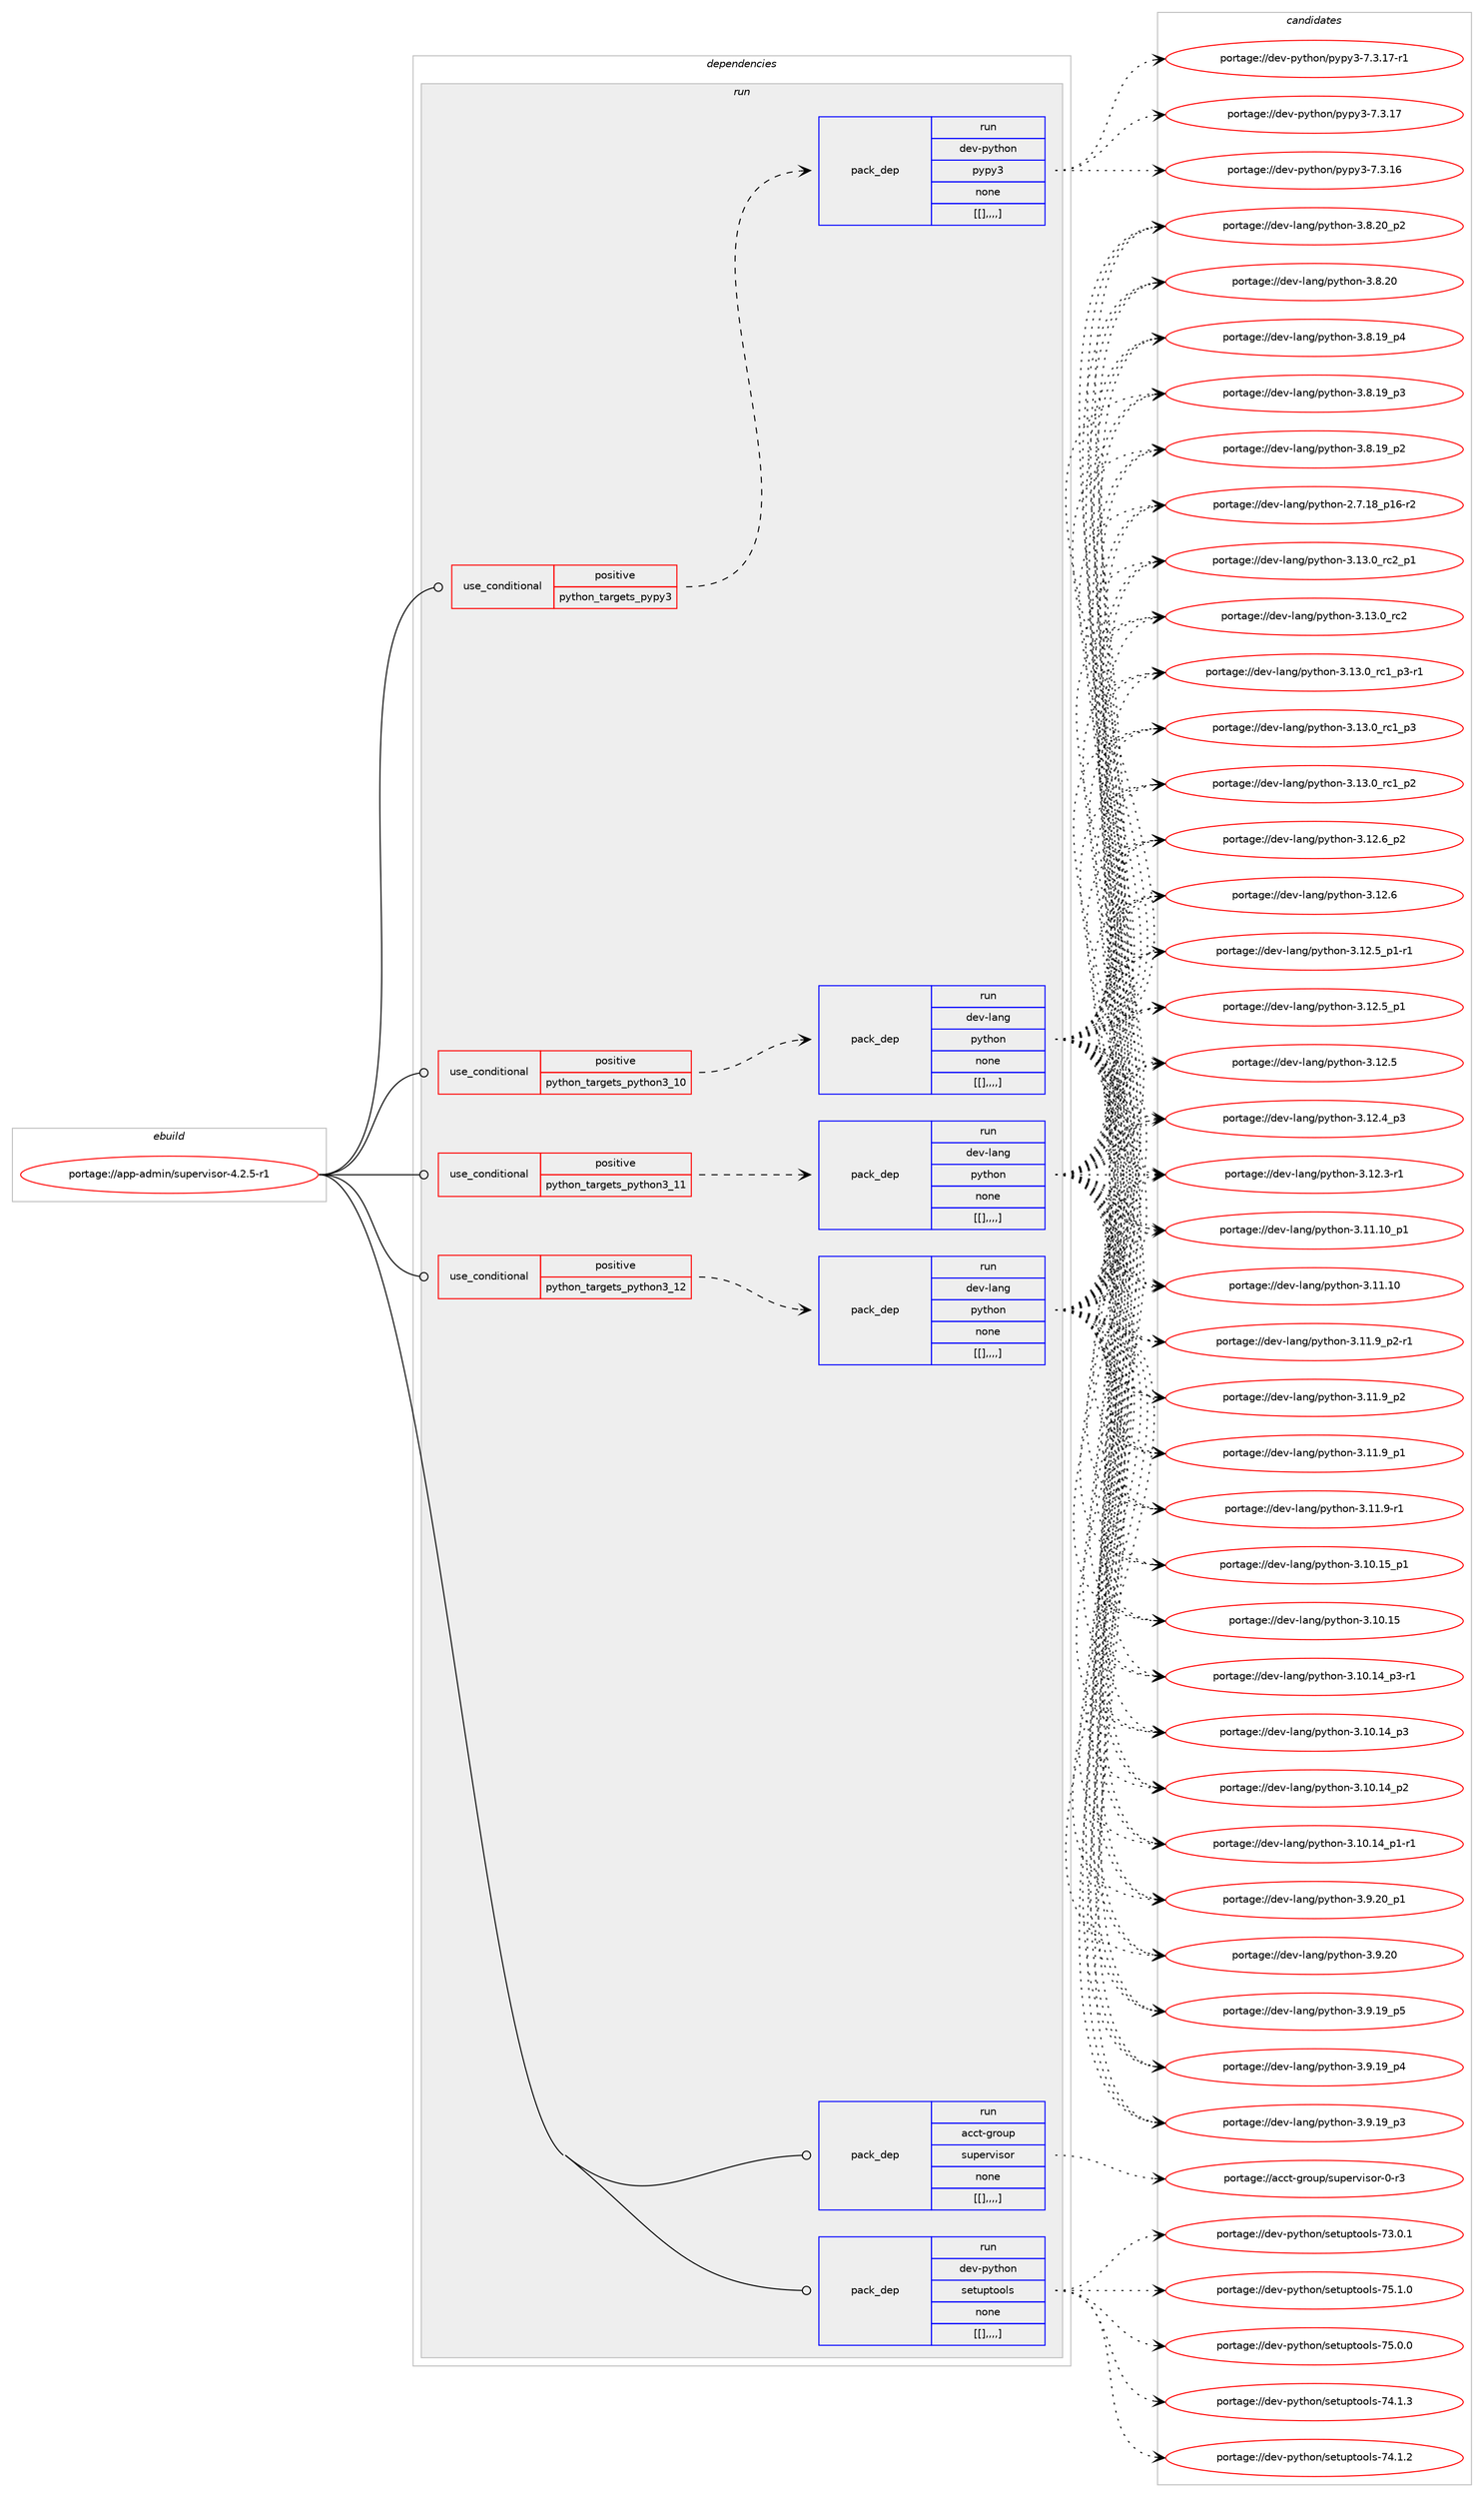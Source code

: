 digraph prolog {

# *************
# Graph options
# *************

newrank=true;
concentrate=true;
compound=true;
graph [rankdir=LR,fontname=Helvetica,fontsize=10,ranksep=1.5];#, ranksep=2.5, nodesep=0.2];
edge  [arrowhead=vee];
node  [fontname=Helvetica,fontsize=10];

# **********
# The ebuild
# **********

subgraph cluster_leftcol {
color=gray;
label=<<i>ebuild</i>>;
id [label="portage://app-admin/supervisor-4.2.5-r1", color=red, width=4, href="../app-admin/supervisor-4.2.5-r1.svg"];
}

# ****************
# The dependencies
# ****************

subgraph cluster_midcol {
color=gray;
label=<<i>dependencies</i>>;
subgraph cluster_compile {
fillcolor="#eeeeee";
style=filled;
label=<<i>compile</i>>;
}
subgraph cluster_compileandrun {
fillcolor="#eeeeee";
style=filled;
label=<<i>compile and run</i>>;
}
subgraph cluster_run {
fillcolor="#eeeeee";
style=filled;
label=<<i>run</i>>;
subgraph cond1498 {
dependency5641 [label=<<TABLE BORDER="0" CELLBORDER="1" CELLSPACING="0" CELLPADDING="4"><TR><TD ROWSPAN="3" CELLPADDING="10">use_conditional</TD></TR><TR><TD>positive</TD></TR><TR><TD>python_targets_pypy3</TD></TR></TABLE>>, shape=none, color=red];
subgraph pack4124 {
dependency5642 [label=<<TABLE BORDER="0" CELLBORDER="1" CELLSPACING="0" CELLPADDING="4" WIDTH="220"><TR><TD ROWSPAN="6" CELLPADDING="30">pack_dep</TD></TR><TR><TD WIDTH="110">run</TD></TR><TR><TD>dev-python</TD></TR><TR><TD>pypy3</TD></TR><TR><TD>none</TD></TR><TR><TD>[[],,,,]</TD></TR></TABLE>>, shape=none, color=blue];
}
dependency5641:e -> dependency5642:w [weight=20,style="dashed",arrowhead="vee"];
}
id:e -> dependency5641:w [weight=20,style="solid",arrowhead="odot"];
subgraph cond1499 {
dependency5643 [label=<<TABLE BORDER="0" CELLBORDER="1" CELLSPACING="0" CELLPADDING="4"><TR><TD ROWSPAN="3" CELLPADDING="10">use_conditional</TD></TR><TR><TD>positive</TD></TR><TR><TD>python_targets_python3_10</TD></TR></TABLE>>, shape=none, color=red];
subgraph pack4125 {
dependency5644 [label=<<TABLE BORDER="0" CELLBORDER="1" CELLSPACING="0" CELLPADDING="4" WIDTH="220"><TR><TD ROWSPAN="6" CELLPADDING="30">pack_dep</TD></TR><TR><TD WIDTH="110">run</TD></TR><TR><TD>dev-lang</TD></TR><TR><TD>python</TD></TR><TR><TD>none</TD></TR><TR><TD>[[],,,,]</TD></TR></TABLE>>, shape=none, color=blue];
}
dependency5643:e -> dependency5644:w [weight=20,style="dashed",arrowhead="vee"];
}
id:e -> dependency5643:w [weight=20,style="solid",arrowhead="odot"];
subgraph cond1500 {
dependency5645 [label=<<TABLE BORDER="0" CELLBORDER="1" CELLSPACING="0" CELLPADDING="4"><TR><TD ROWSPAN="3" CELLPADDING="10">use_conditional</TD></TR><TR><TD>positive</TD></TR><TR><TD>python_targets_python3_11</TD></TR></TABLE>>, shape=none, color=red];
subgraph pack4126 {
dependency5646 [label=<<TABLE BORDER="0" CELLBORDER="1" CELLSPACING="0" CELLPADDING="4" WIDTH="220"><TR><TD ROWSPAN="6" CELLPADDING="30">pack_dep</TD></TR><TR><TD WIDTH="110">run</TD></TR><TR><TD>dev-lang</TD></TR><TR><TD>python</TD></TR><TR><TD>none</TD></TR><TR><TD>[[],,,,]</TD></TR></TABLE>>, shape=none, color=blue];
}
dependency5645:e -> dependency5646:w [weight=20,style="dashed",arrowhead="vee"];
}
id:e -> dependency5645:w [weight=20,style="solid",arrowhead="odot"];
subgraph cond1501 {
dependency5647 [label=<<TABLE BORDER="0" CELLBORDER="1" CELLSPACING="0" CELLPADDING="4"><TR><TD ROWSPAN="3" CELLPADDING="10">use_conditional</TD></TR><TR><TD>positive</TD></TR><TR><TD>python_targets_python3_12</TD></TR></TABLE>>, shape=none, color=red];
subgraph pack4127 {
dependency5648 [label=<<TABLE BORDER="0" CELLBORDER="1" CELLSPACING="0" CELLPADDING="4" WIDTH="220"><TR><TD ROWSPAN="6" CELLPADDING="30">pack_dep</TD></TR><TR><TD WIDTH="110">run</TD></TR><TR><TD>dev-lang</TD></TR><TR><TD>python</TD></TR><TR><TD>none</TD></TR><TR><TD>[[],,,,]</TD></TR></TABLE>>, shape=none, color=blue];
}
dependency5647:e -> dependency5648:w [weight=20,style="dashed",arrowhead="vee"];
}
id:e -> dependency5647:w [weight=20,style="solid",arrowhead="odot"];
subgraph pack4128 {
dependency5649 [label=<<TABLE BORDER="0" CELLBORDER="1" CELLSPACING="0" CELLPADDING="4" WIDTH="220"><TR><TD ROWSPAN="6" CELLPADDING="30">pack_dep</TD></TR><TR><TD WIDTH="110">run</TD></TR><TR><TD>acct-group</TD></TR><TR><TD>supervisor</TD></TR><TR><TD>none</TD></TR><TR><TD>[[],,,,]</TD></TR></TABLE>>, shape=none, color=blue];
}
id:e -> dependency5649:w [weight=20,style="solid",arrowhead="odot"];
subgraph pack4129 {
dependency5650 [label=<<TABLE BORDER="0" CELLBORDER="1" CELLSPACING="0" CELLPADDING="4" WIDTH="220"><TR><TD ROWSPAN="6" CELLPADDING="30">pack_dep</TD></TR><TR><TD WIDTH="110">run</TD></TR><TR><TD>dev-python</TD></TR><TR><TD>setuptools</TD></TR><TR><TD>none</TD></TR><TR><TD>[[],,,,]</TD></TR></TABLE>>, shape=none, color=blue];
}
id:e -> dependency5650:w [weight=20,style="solid",arrowhead="odot"];
}
}

# **************
# The candidates
# **************

subgraph cluster_choices {
rank=same;
color=gray;
label=<<i>candidates</i>>;

subgraph choice4124 {
color=black;
nodesep=1;
choice100101118451121211161041111104711212111212151455546514649554511449 [label="portage://dev-python/pypy3-7.3.17-r1", color=red, width=4,href="../dev-python/pypy3-7.3.17-r1.svg"];
choice10010111845112121116104111110471121211121215145554651464955 [label="portage://dev-python/pypy3-7.3.17", color=red, width=4,href="../dev-python/pypy3-7.3.17.svg"];
choice10010111845112121116104111110471121211121215145554651464954 [label="portage://dev-python/pypy3-7.3.16", color=red, width=4,href="../dev-python/pypy3-7.3.16.svg"];
dependency5642:e -> choice100101118451121211161041111104711212111212151455546514649554511449:w [style=dotted,weight="100"];
dependency5642:e -> choice10010111845112121116104111110471121211121215145554651464955:w [style=dotted,weight="100"];
dependency5642:e -> choice10010111845112121116104111110471121211121215145554651464954:w [style=dotted,weight="100"];
}
subgraph choice4125 {
color=black;
nodesep=1;
choice100101118451089711010347112121116104111110455146495146489511499509511249 [label="portage://dev-lang/python-3.13.0_rc2_p1", color=red, width=4,href="../dev-lang/python-3.13.0_rc2_p1.svg"];
choice10010111845108971101034711212111610411111045514649514648951149950 [label="portage://dev-lang/python-3.13.0_rc2", color=red, width=4,href="../dev-lang/python-3.13.0_rc2.svg"];
choice1001011184510897110103471121211161041111104551464951464895114994995112514511449 [label="portage://dev-lang/python-3.13.0_rc1_p3-r1", color=red, width=4,href="../dev-lang/python-3.13.0_rc1_p3-r1.svg"];
choice100101118451089711010347112121116104111110455146495146489511499499511251 [label="portage://dev-lang/python-3.13.0_rc1_p3", color=red, width=4,href="../dev-lang/python-3.13.0_rc1_p3.svg"];
choice100101118451089711010347112121116104111110455146495146489511499499511250 [label="portage://dev-lang/python-3.13.0_rc1_p2", color=red, width=4,href="../dev-lang/python-3.13.0_rc1_p2.svg"];
choice100101118451089711010347112121116104111110455146495046549511250 [label="portage://dev-lang/python-3.12.6_p2", color=red, width=4,href="../dev-lang/python-3.12.6_p2.svg"];
choice10010111845108971101034711212111610411111045514649504654 [label="portage://dev-lang/python-3.12.6", color=red, width=4,href="../dev-lang/python-3.12.6.svg"];
choice1001011184510897110103471121211161041111104551464950465395112494511449 [label="portage://dev-lang/python-3.12.5_p1-r1", color=red, width=4,href="../dev-lang/python-3.12.5_p1-r1.svg"];
choice100101118451089711010347112121116104111110455146495046539511249 [label="portage://dev-lang/python-3.12.5_p1", color=red, width=4,href="../dev-lang/python-3.12.5_p1.svg"];
choice10010111845108971101034711212111610411111045514649504653 [label="portage://dev-lang/python-3.12.5", color=red, width=4,href="../dev-lang/python-3.12.5.svg"];
choice100101118451089711010347112121116104111110455146495046529511251 [label="portage://dev-lang/python-3.12.4_p3", color=red, width=4,href="../dev-lang/python-3.12.4_p3.svg"];
choice100101118451089711010347112121116104111110455146495046514511449 [label="portage://dev-lang/python-3.12.3-r1", color=red, width=4,href="../dev-lang/python-3.12.3-r1.svg"];
choice10010111845108971101034711212111610411111045514649494649489511249 [label="portage://dev-lang/python-3.11.10_p1", color=red, width=4,href="../dev-lang/python-3.11.10_p1.svg"];
choice1001011184510897110103471121211161041111104551464949464948 [label="portage://dev-lang/python-3.11.10", color=red, width=4,href="../dev-lang/python-3.11.10.svg"];
choice1001011184510897110103471121211161041111104551464949465795112504511449 [label="portage://dev-lang/python-3.11.9_p2-r1", color=red, width=4,href="../dev-lang/python-3.11.9_p2-r1.svg"];
choice100101118451089711010347112121116104111110455146494946579511250 [label="portage://dev-lang/python-3.11.9_p2", color=red, width=4,href="../dev-lang/python-3.11.9_p2.svg"];
choice100101118451089711010347112121116104111110455146494946579511249 [label="portage://dev-lang/python-3.11.9_p1", color=red, width=4,href="../dev-lang/python-3.11.9_p1.svg"];
choice100101118451089711010347112121116104111110455146494946574511449 [label="portage://dev-lang/python-3.11.9-r1", color=red, width=4,href="../dev-lang/python-3.11.9-r1.svg"];
choice10010111845108971101034711212111610411111045514649484649539511249 [label="portage://dev-lang/python-3.10.15_p1", color=red, width=4,href="../dev-lang/python-3.10.15_p1.svg"];
choice1001011184510897110103471121211161041111104551464948464953 [label="portage://dev-lang/python-3.10.15", color=red, width=4,href="../dev-lang/python-3.10.15.svg"];
choice100101118451089711010347112121116104111110455146494846495295112514511449 [label="portage://dev-lang/python-3.10.14_p3-r1", color=red, width=4,href="../dev-lang/python-3.10.14_p3-r1.svg"];
choice10010111845108971101034711212111610411111045514649484649529511251 [label="portage://dev-lang/python-3.10.14_p3", color=red, width=4,href="../dev-lang/python-3.10.14_p3.svg"];
choice10010111845108971101034711212111610411111045514649484649529511250 [label="portage://dev-lang/python-3.10.14_p2", color=red, width=4,href="../dev-lang/python-3.10.14_p2.svg"];
choice100101118451089711010347112121116104111110455146494846495295112494511449 [label="portage://dev-lang/python-3.10.14_p1-r1", color=red, width=4,href="../dev-lang/python-3.10.14_p1-r1.svg"];
choice100101118451089711010347112121116104111110455146574650489511249 [label="portage://dev-lang/python-3.9.20_p1", color=red, width=4,href="../dev-lang/python-3.9.20_p1.svg"];
choice10010111845108971101034711212111610411111045514657465048 [label="portage://dev-lang/python-3.9.20", color=red, width=4,href="../dev-lang/python-3.9.20.svg"];
choice100101118451089711010347112121116104111110455146574649579511253 [label="portage://dev-lang/python-3.9.19_p5", color=red, width=4,href="../dev-lang/python-3.9.19_p5.svg"];
choice100101118451089711010347112121116104111110455146574649579511252 [label="portage://dev-lang/python-3.9.19_p4", color=red, width=4,href="../dev-lang/python-3.9.19_p4.svg"];
choice100101118451089711010347112121116104111110455146574649579511251 [label="portage://dev-lang/python-3.9.19_p3", color=red, width=4,href="../dev-lang/python-3.9.19_p3.svg"];
choice100101118451089711010347112121116104111110455146564650489511250 [label="portage://dev-lang/python-3.8.20_p2", color=red, width=4,href="../dev-lang/python-3.8.20_p2.svg"];
choice10010111845108971101034711212111610411111045514656465048 [label="portage://dev-lang/python-3.8.20", color=red, width=4,href="../dev-lang/python-3.8.20.svg"];
choice100101118451089711010347112121116104111110455146564649579511252 [label="portage://dev-lang/python-3.8.19_p4", color=red, width=4,href="../dev-lang/python-3.8.19_p4.svg"];
choice100101118451089711010347112121116104111110455146564649579511251 [label="portage://dev-lang/python-3.8.19_p3", color=red, width=4,href="../dev-lang/python-3.8.19_p3.svg"];
choice100101118451089711010347112121116104111110455146564649579511250 [label="portage://dev-lang/python-3.8.19_p2", color=red, width=4,href="../dev-lang/python-3.8.19_p2.svg"];
choice100101118451089711010347112121116104111110455046554649569511249544511450 [label="portage://dev-lang/python-2.7.18_p16-r2", color=red, width=4,href="../dev-lang/python-2.7.18_p16-r2.svg"];
dependency5644:e -> choice100101118451089711010347112121116104111110455146495146489511499509511249:w [style=dotted,weight="100"];
dependency5644:e -> choice10010111845108971101034711212111610411111045514649514648951149950:w [style=dotted,weight="100"];
dependency5644:e -> choice1001011184510897110103471121211161041111104551464951464895114994995112514511449:w [style=dotted,weight="100"];
dependency5644:e -> choice100101118451089711010347112121116104111110455146495146489511499499511251:w [style=dotted,weight="100"];
dependency5644:e -> choice100101118451089711010347112121116104111110455146495146489511499499511250:w [style=dotted,weight="100"];
dependency5644:e -> choice100101118451089711010347112121116104111110455146495046549511250:w [style=dotted,weight="100"];
dependency5644:e -> choice10010111845108971101034711212111610411111045514649504654:w [style=dotted,weight="100"];
dependency5644:e -> choice1001011184510897110103471121211161041111104551464950465395112494511449:w [style=dotted,weight="100"];
dependency5644:e -> choice100101118451089711010347112121116104111110455146495046539511249:w [style=dotted,weight="100"];
dependency5644:e -> choice10010111845108971101034711212111610411111045514649504653:w [style=dotted,weight="100"];
dependency5644:e -> choice100101118451089711010347112121116104111110455146495046529511251:w [style=dotted,weight="100"];
dependency5644:e -> choice100101118451089711010347112121116104111110455146495046514511449:w [style=dotted,weight="100"];
dependency5644:e -> choice10010111845108971101034711212111610411111045514649494649489511249:w [style=dotted,weight="100"];
dependency5644:e -> choice1001011184510897110103471121211161041111104551464949464948:w [style=dotted,weight="100"];
dependency5644:e -> choice1001011184510897110103471121211161041111104551464949465795112504511449:w [style=dotted,weight="100"];
dependency5644:e -> choice100101118451089711010347112121116104111110455146494946579511250:w [style=dotted,weight="100"];
dependency5644:e -> choice100101118451089711010347112121116104111110455146494946579511249:w [style=dotted,weight="100"];
dependency5644:e -> choice100101118451089711010347112121116104111110455146494946574511449:w [style=dotted,weight="100"];
dependency5644:e -> choice10010111845108971101034711212111610411111045514649484649539511249:w [style=dotted,weight="100"];
dependency5644:e -> choice1001011184510897110103471121211161041111104551464948464953:w [style=dotted,weight="100"];
dependency5644:e -> choice100101118451089711010347112121116104111110455146494846495295112514511449:w [style=dotted,weight="100"];
dependency5644:e -> choice10010111845108971101034711212111610411111045514649484649529511251:w [style=dotted,weight="100"];
dependency5644:e -> choice10010111845108971101034711212111610411111045514649484649529511250:w [style=dotted,weight="100"];
dependency5644:e -> choice100101118451089711010347112121116104111110455146494846495295112494511449:w [style=dotted,weight="100"];
dependency5644:e -> choice100101118451089711010347112121116104111110455146574650489511249:w [style=dotted,weight="100"];
dependency5644:e -> choice10010111845108971101034711212111610411111045514657465048:w [style=dotted,weight="100"];
dependency5644:e -> choice100101118451089711010347112121116104111110455146574649579511253:w [style=dotted,weight="100"];
dependency5644:e -> choice100101118451089711010347112121116104111110455146574649579511252:w [style=dotted,weight="100"];
dependency5644:e -> choice100101118451089711010347112121116104111110455146574649579511251:w [style=dotted,weight="100"];
dependency5644:e -> choice100101118451089711010347112121116104111110455146564650489511250:w [style=dotted,weight="100"];
dependency5644:e -> choice10010111845108971101034711212111610411111045514656465048:w [style=dotted,weight="100"];
dependency5644:e -> choice100101118451089711010347112121116104111110455146564649579511252:w [style=dotted,weight="100"];
dependency5644:e -> choice100101118451089711010347112121116104111110455146564649579511251:w [style=dotted,weight="100"];
dependency5644:e -> choice100101118451089711010347112121116104111110455146564649579511250:w [style=dotted,weight="100"];
dependency5644:e -> choice100101118451089711010347112121116104111110455046554649569511249544511450:w [style=dotted,weight="100"];
}
subgraph choice4126 {
color=black;
nodesep=1;
choice100101118451089711010347112121116104111110455146495146489511499509511249 [label="portage://dev-lang/python-3.13.0_rc2_p1", color=red, width=4,href="../dev-lang/python-3.13.0_rc2_p1.svg"];
choice10010111845108971101034711212111610411111045514649514648951149950 [label="portage://dev-lang/python-3.13.0_rc2", color=red, width=4,href="../dev-lang/python-3.13.0_rc2.svg"];
choice1001011184510897110103471121211161041111104551464951464895114994995112514511449 [label="portage://dev-lang/python-3.13.0_rc1_p3-r1", color=red, width=4,href="../dev-lang/python-3.13.0_rc1_p3-r1.svg"];
choice100101118451089711010347112121116104111110455146495146489511499499511251 [label="portage://dev-lang/python-3.13.0_rc1_p3", color=red, width=4,href="../dev-lang/python-3.13.0_rc1_p3.svg"];
choice100101118451089711010347112121116104111110455146495146489511499499511250 [label="portage://dev-lang/python-3.13.0_rc1_p2", color=red, width=4,href="../dev-lang/python-3.13.0_rc1_p2.svg"];
choice100101118451089711010347112121116104111110455146495046549511250 [label="portage://dev-lang/python-3.12.6_p2", color=red, width=4,href="../dev-lang/python-3.12.6_p2.svg"];
choice10010111845108971101034711212111610411111045514649504654 [label="portage://dev-lang/python-3.12.6", color=red, width=4,href="../dev-lang/python-3.12.6.svg"];
choice1001011184510897110103471121211161041111104551464950465395112494511449 [label="portage://dev-lang/python-3.12.5_p1-r1", color=red, width=4,href="../dev-lang/python-3.12.5_p1-r1.svg"];
choice100101118451089711010347112121116104111110455146495046539511249 [label="portage://dev-lang/python-3.12.5_p1", color=red, width=4,href="../dev-lang/python-3.12.5_p1.svg"];
choice10010111845108971101034711212111610411111045514649504653 [label="portage://dev-lang/python-3.12.5", color=red, width=4,href="../dev-lang/python-3.12.5.svg"];
choice100101118451089711010347112121116104111110455146495046529511251 [label="portage://dev-lang/python-3.12.4_p3", color=red, width=4,href="../dev-lang/python-3.12.4_p3.svg"];
choice100101118451089711010347112121116104111110455146495046514511449 [label="portage://dev-lang/python-3.12.3-r1", color=red, width=4,href="../dev-lang/python-3.12.3-r1.svg"];
choice10010111845108971101034711212111610411111045514649494649489511249 [label="portage://dev-lang/python-3.11.10_p1", color=red, width=4,href="../dev-lang/python-3.11.10_p1.svg"];
choice1001011184510897110103471121211161041111104551464949464948 [label="portage://dev-lang/python-3.11.10", color=red, width=4,href="../dev-lang/python-3.11.10.svg"];
choice1001011184510897110103471121211161041111104551464949465795112504511449 [label="portage://dev-lang/python-3.11.9_p2-r1", color=red, width=4,href="../dev-lang/python-3.11.9_p2-r1.svg"];
choice100101118451089711010347112121116104111110455146494946579511250 [label="portage://dev-lang/python-3.11.9_p2", color=red, width=4,href="../dev-lang/python-3.11.9_p2.svg"];
choice100101118451089711010347112121116104111110455146494946579511249 [label="portage://dev-lang/python-3.11.9_p1", color=red, width=4,href="../dev-lang/python-3.11.9_p1.svg"];
choice100101118451089711010347112121116104111110455146494946574511449 [label="portage://dev-lang/python-3.11.9-r1", color=red, width=4,href="../dev-lang/python-3.11.9-r1.svg"];
choice10010111845108971101034711212111610411111045514649484649539511249 [label="portage://dev-lang/python-3.10.15_p1", color=red, width=4,href="../dev-lang/python-3.10.15_p1.svg"];
choice1001011184510897110103471121211161041111104551464948464953 [label="portage://dev-lang/python-3.10.15", color=red, width=4,href="../dev-lang/python-3.10.15.svg"];
choice100101118451089711010347112121116104111110455146494846495295112514511449 [label="portage://dev-lang/python-3.10.14_p3-r1", color=red, width=4,href="../dev-lang/python-3.10.14_p3-r1.svg"];
choice10010111845108971101034711212111610411111045514649484649529511251 [label="portage://dev-lang/python-3.10.14_p3", color=red, width=4,href="../dev-lang/python-3.10.14_p3.svg"];
choice10010111845108971101034711212111610411111045514649484649529511250 [label="portage://dev-lang/python-3.10.14_p2", color=red, width=4,href="../dev-lang/python-3.10.14_p2.svg"];
choice100101118451089711010347112121116104111110455146494846495295112494511449 [label="portage://dev-lang/python-3.10.14_p1-r1", color=red, width=4,href="../dev-lang/python-3.10.14_p1-r1.svg"];
choice100101118451089711010347112121116104111110455146574650489511249 [label="portage://dev-lang/python-3.9.20_p1", color=red, width=4,href="../dev-lang/python-3.9.20_p1.svg"];
choice10010111845108971101034711212111610411111045514657465048 [label="portage://dev-lang/python-3.9.20", color=red, width=4,href="../dev-lang/python-3.9.20.svg"];
choice100101118451089711010347112121116104111110455146574649579511253 [label="portage://dev-lang/python-3.9.19_p5", color=red, width=4,href="../dev-lang/python-3.9.19_p5.svg"];
choice100101118451089711010347112121116104111110455146574649579511252 [label="portage://dev-lang/python-3.9.19_p4", color=red, width=4,href="../dev-lang/python-3.9.19_p4.svg"];
choice100101118451089711010347112121116104111110455146574649579511251 [label="portage://dev-lang/python-3.9.19_p3", color=red, width=4,href="../dev-lang/python-3.9.19_p3.svg"];
choice100101118451089711010347112121116104111110455146564650489511250 [label="portage://dev-lang/python-3.8.20_p2", color=red, width=4,href="../dev-lang/python-3.8.20_p2.svg"];
choice10010111845108971101034711212111610411111045514656465048 [label="portage://dev-lang/python-3.8.20", color=red, width=4,href="../dev-lang/python-3.8.20.svg"];
choice100101118451089711010347112121116104111110455146564649579511252 [label="portage://dev-lang/python-3.8.19_p4", color=red, width=4,href="../dev-lang/python-3.8.19_p4.svg"];
choice100101118451089711010347112121116104111110455146564649579511251 [label="portage://dev-lang/python-3.8.19_p3", color=red, width=4,href="../dev-lang/python-3.8.19_p3.svg"];
choice100101118451089711010347112121116104111110455146564649579511250 [label="portage://dev-lang/python-3.8.19_p2", color=red, width=4,href="../dev-lang/python-3.8.19_p2.svg"];
choice100101118451089711010347112121116104111110455046554649569511249544511450 [label="portage://dev-lang/python-2.7.18_p16-r2", color=red, width=4,href="../dev-lang/python-2.7.18_p16-r2.svg"];
dependency5646:e -> choice100101118451089711010347112121116104111110455146495146489511499509511249:w [style=dotted,weight="100"];
dependency5646:e -> choice10010111845108971101034711212111610411111045514649514648951149950:w [style=dotted,weight="100"];
dependency5646:e -> choice1001011184510897110103471121211161041111104551464951464895114994995112514511449:w [style=dotted,weight="100"];
dependency5646:e -> choice100101118451089711010347112121116104111110455146495146489511499499511251:w [style=dotted,weight="100"];
dependency5646:e -> choice100101118451089711010347112121116104111110455146495146489511499499511250:w [style=dotted,weight="100"];
dependency5646:e -> choice100101118451089711010347112121116104111110455146495046549511250:w [style=dotted,weight="100"];
dependency5646:e -> choice10010111845108971101034711212111610411111045514649504654:w [style=dotted,weight="100"];
dependency5646:e -> choice1001011184510897110103471121211161041111104551464950465395112494511449:w [style=dotted,weight="100"];
dependency5646:e -> choice100101118451089711010347112121116104111110455146495046539511249:w [style=dotted,weight="100"];
dependency5646:e -> choice10010111845108971101034711212111610411111045514649504653:w [style=dotted,weight="100"];
dependency5646:e -> choice100101118451089711010347112121116104111110455146495046529511251:w [style=dotted,weight="100"];
dependency5646:e -> choice100101118451089711010347112121116104111110455146495046514511449:w [style=dotted,weight="100"];
dependency5646:e -> choice10010111845108971101034711212111610411111045514649494649489511249:w [style=dotted,weight="100"];
dependency5646:e -> choice1001011184510897110103471121211161041111104551464949464948:w [style=dotted,weight="100"];
dependency5646:e -> choice1001011184510897110103471121211161041111104551464949465795112504511449:w [style=dotted,weight="100"];
dependency5646:e -> choice100101118451089711010347112121116104111110455146494946579511250:w [style=dotted,weight="100"];
dependency5646:e -> choice100101118451089711010347112121116104111110455146494946579511249:w [style=dotted,weight="100"];
dependency5646:e -> choice100101118451089711010347112121116104111110455146494946574511449:w [style=dotted,weight="100"];
dependency5646:e -> choice10010111845108971101034711212111610411111045514649484649539511249:w [style=dotted,weight="100"];
dependency5646:e -> choice1001011184510897110103471121211161041111104551464948464953:w [style=dotted,weight="100"];
dependency5646:e -> choice100101118451089711010347112121116104111110455146494846495295112514511449:w [style=dotted,weight="100"];
dependency5646:e -> choice10010111845108971101034711212111610411111045514649484649529511251:w [style=dotted,weight="100"];
dependency5646:e -> choice10010111845108971101034711212111610411111045514649484649529511250:w [style=dotted,weight="100"];
dependency5646:e -> choice100101118451089711010347112121116104111110455146494846495295112494511449:w [style=dotted,weight="100"];
dependency5646:e -> choice100101118451089711010347112121116104111110455146574650489511249:w [style=dotted,weight="100"];
dependency5646:e -> choice10010111845108971101034711212111610411111045514657465048:w [style=dotted,weight="100"];
dependency5646:e -> choice100101118451089711010347112121116104111110455146574649579511253:w [style=dotted,weight="100"];
dependency5646:e -> choice100101118451089711010347112121116104111110455146574649579511252:w [style=dotted,weight="100"];
dependency5646:e -> choice100101118451089711010347112121116104111110455146574649579511251:w [style=dotted,weight="100"];
dependency5646:e -> choice100101118451089711010347112121116104111110455146564650489511250:w [style=dotted,weight="100"];
dependency5646:e -> choice10010111845108971101034711212111610411111045514656465048:w [style=dotted,weight="100"];
dependency5646:e -> choice100101118451089711010347112121116104111110455146564649579511252:w [style=dotted,weight="100"];
dependency5646:e -> choice100101118451089711010347112121116104111110455146564649579511251:w [style=dotted,weight="100"];
dependency5646:e -> choice100101118451089711010347112121116104111110455146564649579511250:w [style=dotted,weight="100"];
dependency5646:e -> choice100101118451089711010347112121116104111110455046554649569511249544511450:w [style=dotted,weight="100"];
}
subgraph choice4127 {
color=black;
nodesep=1;
choice100101118451089711010347112121116104111110455146495146489511499509511249 [label="portage://dev-lang/python-3.13.0_rc2_p1", color=red, width=4,href="../dev-lang/python-3.13.0_rc2_p1.svg"];
choice10010111845108971101034711212111610411111045514649514648951149950 [label="portage://dev-lang/python-3.13.0_rc2", color=red, width=4,href="../dev-lang/python-3.13.0_rc2.svg"];
choice1001011184510897110103471121211161041111104551464951464895114994995112514511449 [label="portage://dev-lang/python-3.13.0_rc1_p3-r1", color=red, width=4,href="../dev-lang/python-3.13.0_rc1_p3-r1.svg"];
choice100101118451089711010347112121116104111110455146495146489511499499511251 [label="portage://dev-lang/python-3.13.0_rc1_p3", color=red, width=4,href="../dev-lang/python-3.13.0_rc1_p3.svg"];
choice100101118451089711010347112121116104111110455146495146489511499499511250 [label="portage://dev-lang/python-3.13.0_rc1_p2", color=red, width=4,href="../dev-lang/python-3.13.0_rc1_p2.svg"];
choice100101118451089711010347112121116104111110455146495046549511250 [label="portage://dev-lang/python-3.12.6_p2", color=red, width=4,href="../dev-lang/python-3.12.6_p2.svg"];
choice10010111845108971101034711212111610411111045514649504654 [label="portage://dev-lang/python-3.12.6", color=red, width=4,href="../dev-lang/python-3.12.6.svg"];
choice1001011184510897110103471121211161041111104551464950465395112494511449 [label="portage://dev-lang/python-3.12.5_p1-r1", color=red, width=4,href="../dev-lang/python-3.12.5_p1-r1.svg"];
choice100101118451089711010347112121116104111110455146495046539511249 [label="portage://dev-lang/python-3.12.5_p1", color=red, width=4,href="../dev-lang/python-3.12.5_p1.svg"];
choice10010111845108971101034711212111610411111045514649504653 [label="portage://dev-lang/python-3.12.5", color=red, width=4,href="../dev-lang/python-3.12.5.svg"];
choice100101118451089711010347112121116104111110455146495046529511251 [label="portage://dev-lang/python-3.12.4_p3", color=red, width=4,href="../dev-lang/python-3.12.4_p3.svg"];
choice100101118451089711010347112121116104111110455146495046514511449 [label="portage://dev-lang/python-3.12.3-r1", color=red, width=4,href="../dev-lang/python-3.12.3-r1.svg"];
choice10010111845108971101034711212111610411111045514649494649489511249 [label="portage://dev-lang/python-3.11.10_p1", color=red, width=4,href="../dev-lang/python-3.11.10_p1.svg"];
choice1001011184510897110103471121211161041111104551464949464948 [label="portage://dev-lang/python-3.11.10", color=red, width=4,href="../dev-lang/python-3.11.10.svg"];
choice1001011184510897110103471121211161041111104551464949465795112504511449 [label="portage://dev-lang/python-3.11.9_p2-r1", color=red, width=4,href="../dev-lang/python-3.11.9_p2-r1.svg"];
choice100101118451089711010347112121116104111110455146494946579511250 [label="portage://dev-lang/python-3.11.9_p2", color=red, width=4,href="../dev-lang/python-3.11.9_p2.svg"];
choice100101118451089711010347112121116104111110455146494946579511249 [label="portage://dev-lang/python-3.11.9_p1", color=red, width=4,href="../dev-lang/python-3.11.9_p1.svg"];
choice100101118451089711010347112121116104111110455146494946574511449 [label="portage://dev-lang/python-3.11.9-r1", color=red, width=4,href="../dev-lang/python-3.11.9-r1.svg"];
choice10010111845108971101034711212111610411111045514649484649539511249 [label="portage://dev-lang/python-3.10.15_p1", color=red, width=4,href="../dev-lang/python-3.10.15_p1.svg"];
choice1001011184510897110103471121211161041111104551464948464953 [label="portage://dev-lang/python-3.10.15", color=red, width=4,href="../dev-lang/python-3.10.15.svg"];
choice100101118451089711010347112121116104111110455146494846495295112514511449 [label="portage://dev-lang/python-3.10.14_p3-r1", color=red, width=4,href="../dev-lang/python-3.10.14_p3-r1.svg"];
choice10010111845108971101034711212111610411111045514649484649529511251 [label="portage://dev-lang/python-3.10.14_p3", color=red, width=4,href="../dev-lang/python-3.10.14_p3.svg"];
choice10010111845108971101034711212111610411111045514649484649529511250 [label="portage://dev-lang/python-3.10.14_p2", color=red, width=4,href="../dev-lang/python-3.10.14_p2.svg"];
choice100101118451089711010347112121116104111110455146494846495295112494511449 [label="portage://dev-lang/python-3.10.14_p1-r1", color=red, width=4,href="../dev-lang/python-3.10.14_p1-r1.svg"];
choice100101118451089711010347112121116104111110455146574650489511249 [label="portage://dev-lang/python-3.9.20_p1", color=red, width=4,href="../dev-lang/python-3.9.20_p1.svg"];
choice10010111845108971101034711212111610411111045514657465048 [label="portage://dev-lang/python-3.9.20", color=red, width=4,href="../dev-lang/python-3.9.20.svg"];
choice100101118451089711010347112121116104111110455146574649579511253 [label="portage://dev-lang/python-3.9.19_p5", color=red, width=4,href="../dev-lang/python-3.9.19_p5.svg"];
choice100101118451089711010347112121116104111110455146574649579511252 [label="portage://dev-lang/python-3.9.19_p4", color=red, width=4,href="../dev-lang/python-3.9.19_p4.svg"];
choice100101118451089711010347112121116104111110455146574649579511251 [label="portage://dev-lang/python-3.9.19_p3", color=red, width=4,href="../dev-lang/python-3.9.19_p3.svg"];
choice100101118451089711010347112121116104111110455146564650489511250 [label="portage://dev-lang/python-3.8.20_p2", color=red, width=4,href="../dev-lang/python-3.8.20_p2.svg"];
choice10010111845108971101034711212111610411111045514656465048 [label="portage://dev-lang/python-3.8.20", color=red, width=4,href="../dev-lang/python-3.8.20.svg"];
choice100101118451089711010347112121116104111110455146564649579511252 [label="portage://dev-lang/python-3.8.19_p4", color=red, width=4,href="../dev-lang/python-3.8.19_p4.svg"];
choice100101118451089711010347112121116104111110455146564649579511251 [label="portage://dev-lang/python-3.8.19_p3", color=red, width=4,href="../dev-lang/python-3.8.19_p3.svg"];
choice100101118451089711010347112121116104111110455146564649579511250 [label="portage://dev-lang/python-3.8.19_p2", color=red, width=4,href="../dev-lang/python-3.8.19_p2.svg"];
choice100101118451089711010347112121116104111110455046554649569511249544511450 [label="portage://dev-lang/python-2.7.18_p16-r2", color=red, width=4,href="../dev-lang/python-2.7.18_p16-r2.svg"];
dependency5648:e -> choice100101118451089711010347112121116104111110455146495146489511499509511249:w [style=dotted,weight="100"];
dependency5648:e -> choice10010111845108971101034711212111610411111045514649514648951149950:w [style=dotted,weight="100"];
dependency5648:e -> choice1001011184510897110103471121211161041111104551464951464895114994995112514511449:w [style=dotted,weight="100"];
dependency5648:e -> choice100101118451089711010347112121116104111110455146495146489511499499511251:w [style=dotted,weight="100"];
dependency5648:e -> choice100101118451089711010347112121116104111110455146495146489511499499511250:w [style=dotted,weight="100"];
dependency5648:e -> choice100101118451089711010347112121116104111110455146495046549511250:w [style=dotted,weight="100"];
dependency5648:e -> choice10010111845108971101034711212111610411111045514649504654:w [style=dotted,weight="100"];
dependency5648:e -> choice1001011184510897110103471121211161041111104551464950465395112494511449:w [style=dotted,weight="100"];
dependency5648:e -> choice100101118451089711010347112121116104111110455146495046539511249:w [style=dotted,weight="100"];
dependency5648:e -> choice10010111845108971101034711212111610411111045514649504653:w [style=dotted,weight="100"];
dependency5648:e -> choice100101118451089711010347112121116104111110455146495046529511251:w [style=dotted,weight="100"];
dependency5648:e -> choice100101118451089711010347112121116104111110455146495046514511449:w [style=dotted,weight="100"];
dependency5648:e -> choice10010111845108971101034711212111610411111045514649494649489511249:w [style=dotted,weight="100"];
dependency5648:e -> choice1001011184510897110103471121211161041111104551464949464948:w [style=dotted,weight="100"];
dependency5648:e -> choice1001011184510897110103471121211161041111104551464949465795112504511449:w [style=dotted,weight="100"];
dependency5648:e -> choice100101118451089711010347112121116104111110455146494946579511250:w [style=dotted,weight="100"];
dependency5648:e -> choice100101118451089711010347112121116104111110455146494946579511249:w [style=dotted,weight="100"];
dependency5648:e -> choice100101118451089711010347112121116104111110455146494946574511449:w [style=dotted,weight="100"];
dependency5648:e -> choice10010111845108971101034711212111610411111045514649484649539511249:w [style=dotted,weight="100"];
dependency5648:e -> choice1001011184510897110103471121211161041111104551464948464953:w [style=dotted,weight="100"];
dependency5648:e -> choice100101118451089711010347112121116104111110455146494846495295112514511449:w [style=dotted,weight="100"];
dependency5648:e -> choice10010111845108971101034711212111610411111045514649484649529511251:w [style=dotted,weight="100"];
dependency5648:e -> choice10010111845108971101034711212111610411111045514649484649529511250:w [style=dotted,weight="100"];
dependency5648:e -> choice100101118451089711010347112121116104111110455146494846495295112494511449:w [style=dotted,weight="100"];
dependency5648:e -> choice100101118451089711010347112121116104111110455146574650489511249:w [style=dotted,weight="100"];
dependency5648:e -> choice10010111845108971101034711212111610411111045514657465048:w [style=dotted,weight="100"];
dependency5648:e -> choice100101118451089711010347112121116104111110455146574649579511253:w [style=dotted,weight="100"];
dependency5648:e -> choice100101118451089711010347112121116104111110455146574649579511252:w [style=dotted,weight="100"];
dependency5648:e -> choice100101118451089711010347112121116104111110455146574649579511251:w [style=dotted,weight="100"];
dependency5648:e -> choice100101118451089711010347112121116104111110455146564650489511250:w [style=dotted,weight="100"];
dependency5648:e -> choice10010111845108971101034711212111610411111045514656465048:w [style=dotted,weight="100"];
dependency5648:e -> choice100101118451089711010347112121116104111110455146564649579511252:w [style=dotted,weight="100"];
dependency5648:e -> choice100101118451089711010347112121116104111110455146564649579511251:w [style=dotted,weight="100"];
dependency5648:e -> choice100101118451089711010347112121116104111110455146564649579511250:w [style=dotted,weight="100"];
dependency5648:e -> choice100101118451089711010347112121116104111110455046554649569511249544511450:w [style=dotted,weight="100"];
}
subgraph choice4128 {
color=black;
nodesep=1;
choice979999116451031141111171124711511711210111411810511511111445484511451 [label="portage://acct-group/supervisor-0-r3", color=red, width=4,href="../acct-group/supervisor-0-r3.svg"];
dependency5649:e -> choice979999116451031141111171124711511711210111411810511511111445484511451:w [style=dotted,weight="100"];
}
subgraph choice4129 {
color=black;
nodesep=1;
choice100101118451121211161041111104711510111611711211611111110811545555346494648 [label="portage://dev-python/setuptools-75.1.0", color=red, width=4,href="../dev-python/setuptools-75.1.0.svg"];
choice100101118451121211161041111104711510111611711211611111110811545555346484648 [label="portage://dev-python/setuptools-75.0.0", color=red, width=4,href="../dev-python/setuptools-75.0.0.svg"];
choice100101118451121211161041111104711510111611711211611111110811545555246494651 [label="portage://dev-python/setuptools-74.1.3", color=red, width=4,href="../dev-python/setuptools-74.1.3.svg"];
choice100101118451121211161041111104711510111611711211611111110811545555246494650 [label="portage://dev-python/setuptools-74.1.2", color=red, width=4,href="../dev-python/setuptools-74.1.2.svg"];
choice100101118451121211161041111104711510111611711211611111110811545555146484649 [label="portage://dev-python/setuptools-73.0.1", color=red, width=4,href="../dev-python/setuptools-73.0.1.svg"];
dependency5650:e -> choice100101118451121211161041111104711510111611711211611111110811545555346494648:w [style=dotted,weight="100"];
dependency5650:e -> choice100101118451121211161041111104711510111611711211611111110811545555346484648:w [style=dotted,weight="100"];
dependency5650:e -> choice100101118451121211161041111104711510111611711211611111110811545555246494651:w [style=dotted,weight="100"];
dependency5650:e -> choice100101118451121211161041111104711510111611711211611111110811545555246494650:w [style=dotted,weight="100"];
dependency5650:e -> choice100101118451121211161041111104711510111611711211611111110811545555146484649:w [style=dotted,weight="100"];
}
}

}
